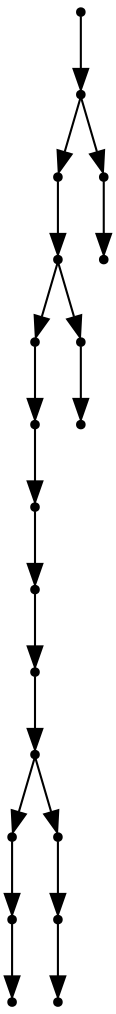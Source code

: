 digraph {
  19 [shape=point];
  18 [shape=point];
  15 [shape=point];
  14 [shape=point];
  11 [shape=point];
  10 [shape=point];
  9 [shape=point];
  8 [shape=point];
  7 [shape=point];
  6 [shape=point];
  2 [shape=point];
  1 [shape=point];
  0 [shape=point];
  5 [shape=point];
  4 [shape=point];
  3 [shape=point];
  13 [shape=point];
  12 [shape=point];
  17 [shape=point];
  16 [shape=point];
19 -> 18;
18 -> 15;
15 -> 14;
14 -> 11;
11 -> 10;
10 -> 9;
9 -> 8;
8 -> 7;
7 -> 6;
6 -> 2;
2 -> 1;
1 -> 0;
6 -> 5;
5 -> 4;
4 -> 3;
14 -> 13;
13 -> 12;
18 -> 17;
17 -> 16;
}
